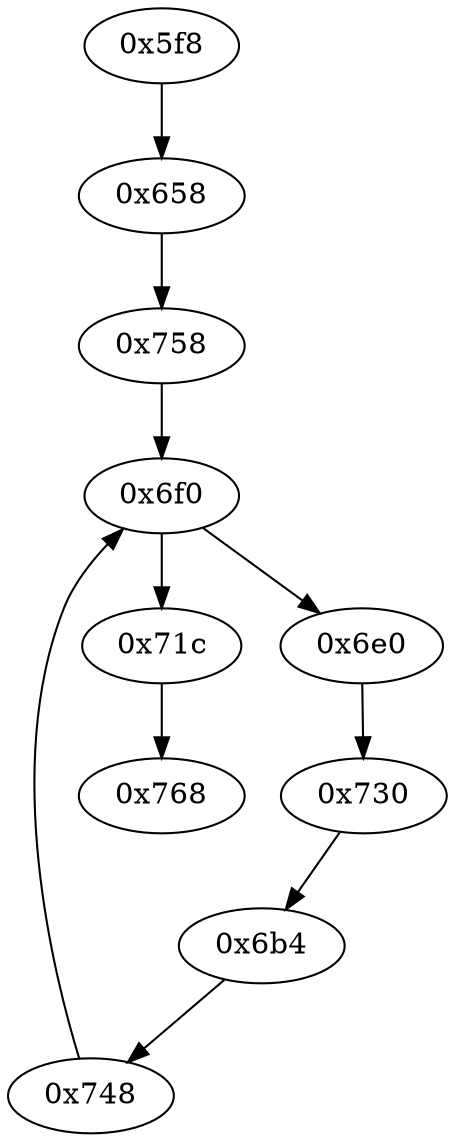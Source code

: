 strict digraph "" {
	"0x658"	 [opcode="[u'ldr', u'str', u'ldr', u'b']"];
	"0x758"	 [opcode="[u'ldr', u'mov', u'mov', u'b']"];
	"0x658" -> "0x758";
	"0x6b4"	 [opcode="[u'ldr', u'add', u'str', u'ldr', u'b']"];
	"0x748"	 [opcode="[u'ldr', u'ldr', u'mov', u'b']"];
	"0x6b4" -> "0x748";
	"0x768"	 [opcode="[u'mov', u'sub', u'pop']"];
	"0x730"	 [opcode="[u'ldr', u'ldr', u'add', u'str', u'ldr', u'b']"];
	"0x730" -> "0x6b4";
	"0x6f0"	 [opcode="[u'str', u'str', u'ldr', u'ldrb', u'strb', u'ldr', u'ldr', u'ldrb', u'cmp', u'mov', u'b']"];
	"0x71c"	 [opcode="[u'ldr', u'mov', u'bl', u'ldr', u'b']"];
	"0x6f0" -> "0x71c";
	"0x6e0"	 [opcode="[u'ldrb', u'str', u'ldr', u'b']"];
	"0x6f0" -> "0x6e0";
	"0x71c" -> "0x768";
	"0x758" -> "0x6f0";
	"0x748" -> "0x6f0";
	"0x6e0" -> "0x730";
	"0x5f8"	 [opcode="[u'push', u'add', u'sub', u'mov', u'ldr', u'ldr', u'ldr', u'add', u'b']"];
	"0x5f8" -> "0x658";
}
